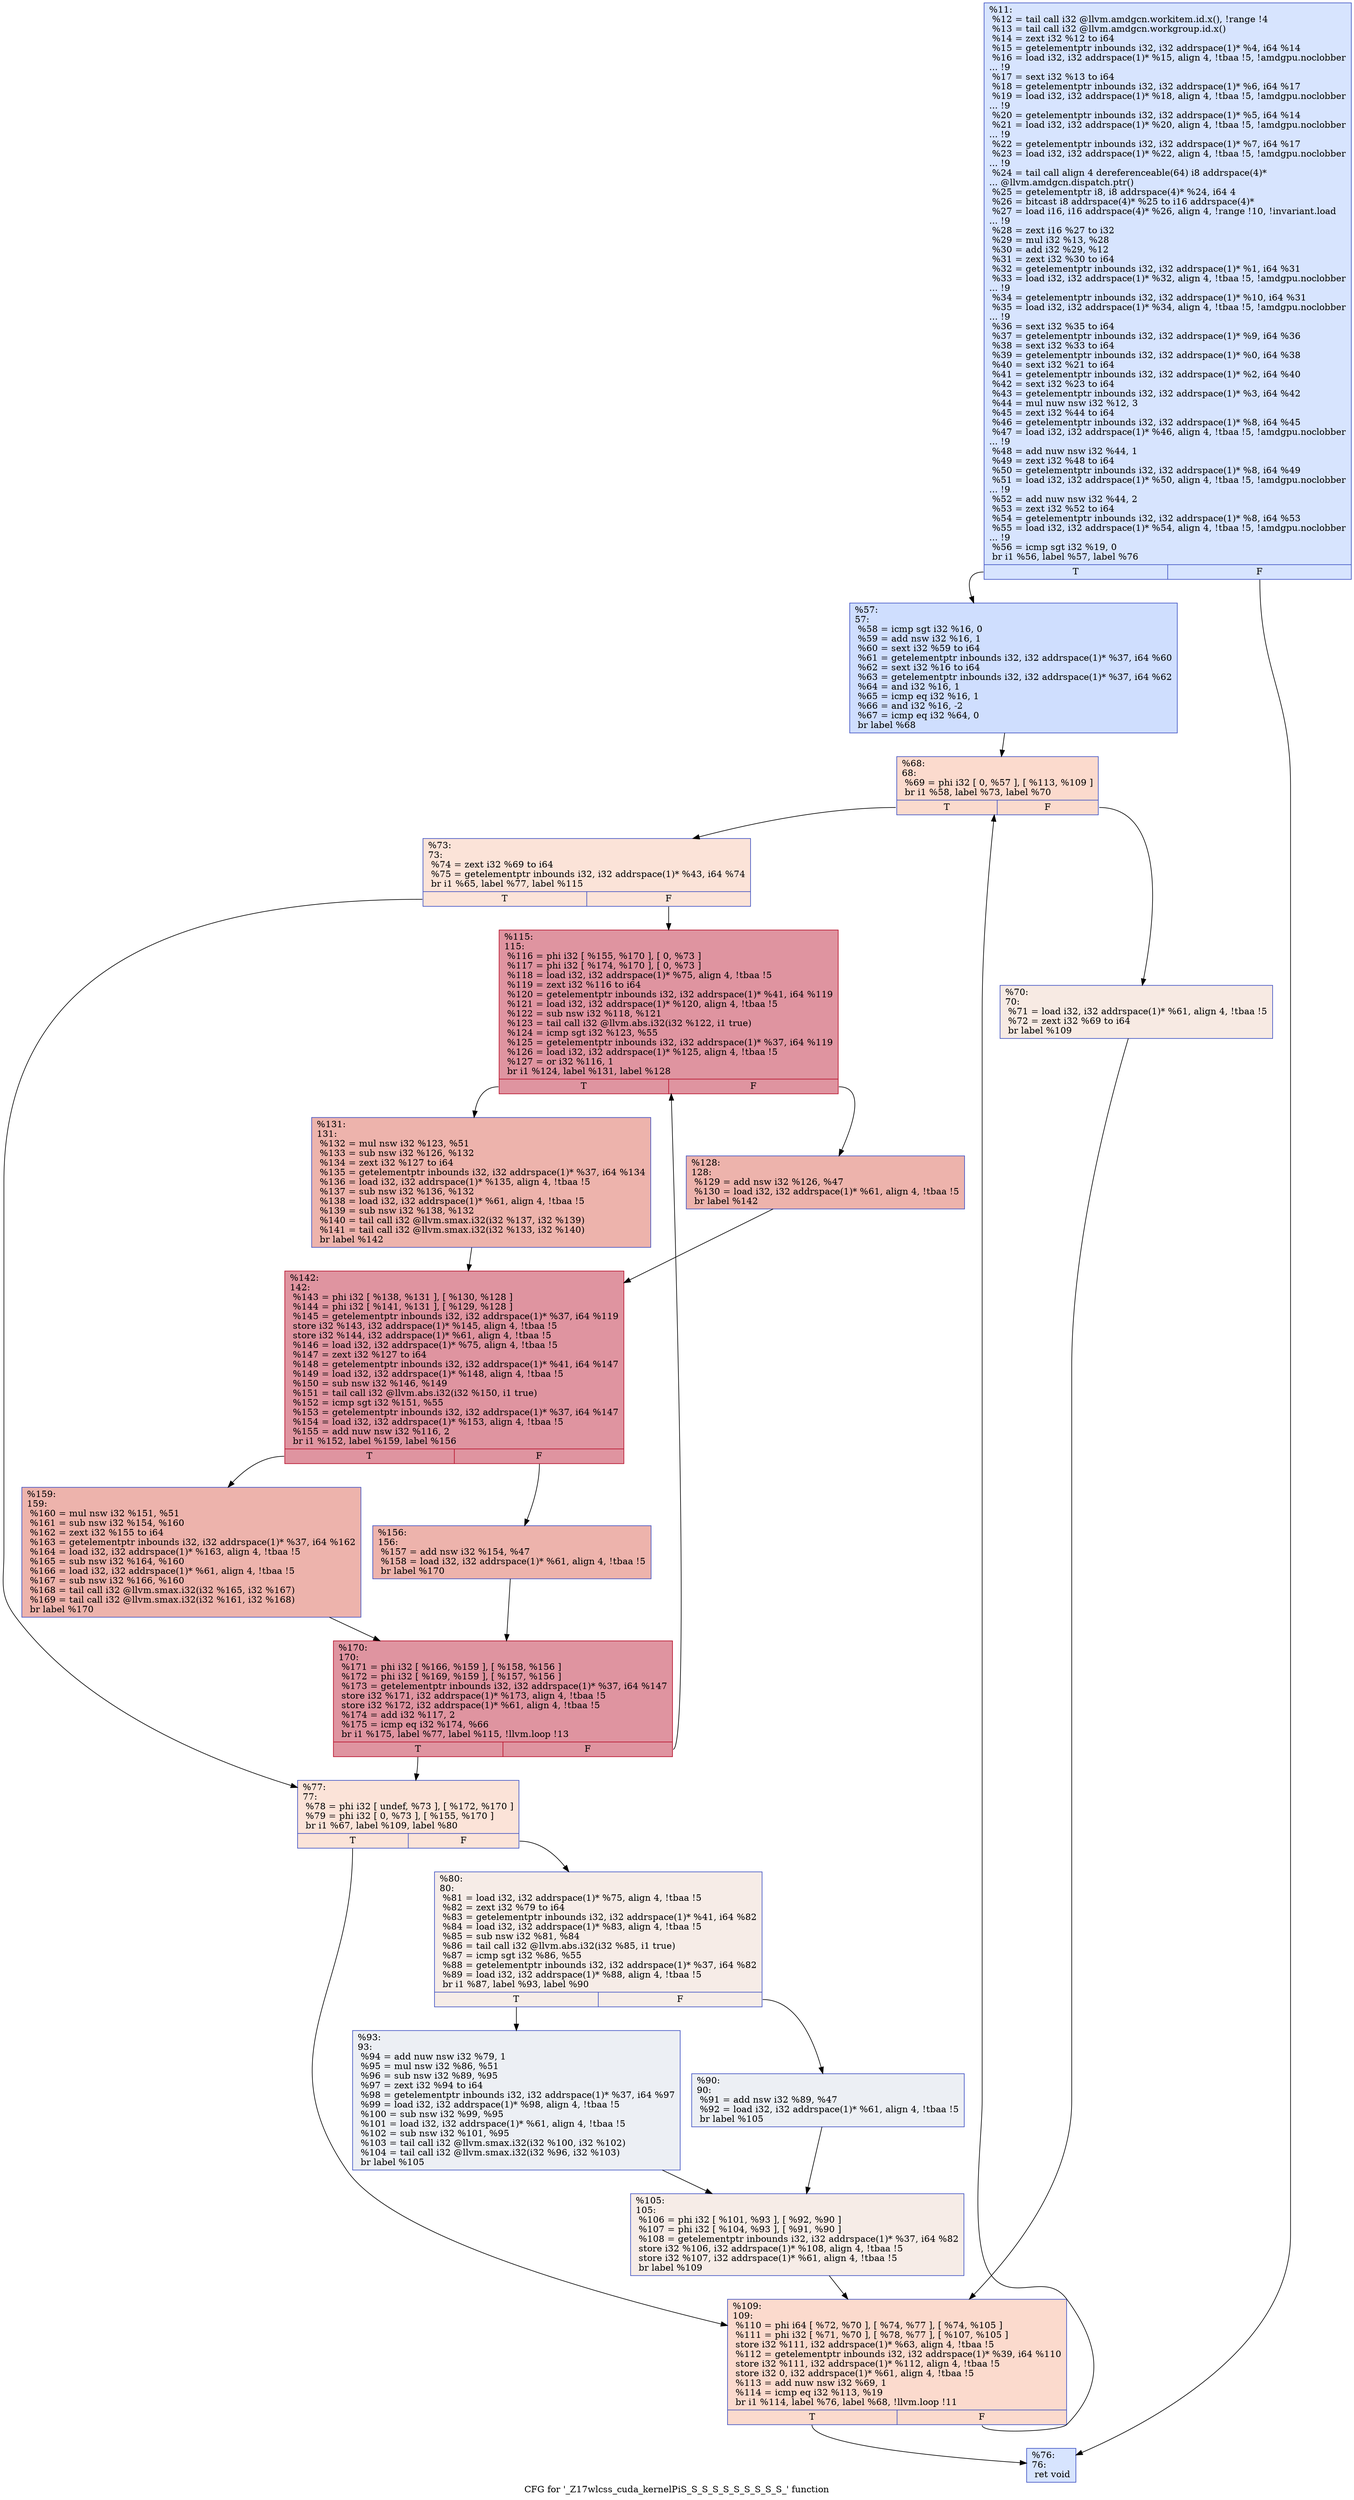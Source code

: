 digraph "CFG for '_Z17wlcss_cuda_kernelPiS_S_S_S_S_S_S_S_S_S_' function" {
	label="CFG for '_Z17wlcss_cuda_kernelPiS_S_S_S_S_S_S_S_S_S_' function";

	Node0x48779b0 [shape=record,color="#3d50c3ff", style=filled, fillcolor="#a5c3fe70",label="{%11:\l  %12 = tail call i32 @llvm.amdgcn.workitem.id.x(), !range !4\l  %13 = tail call i32 @llvm.amdgcn.workgroup.id.x()\l  %14 = zext i32 %12 to i64\l  %15 = getelementptr inbounds i32, i32 addrspace(1)* %4, i64 %14\l  %16 = load i32, i32 addrspace(1)* %15, align 4, !tbaa !5, !amdgpu.noclobber\l... !9\l  %17 = sext i32 %13 to i64\l  %18 = getelementptr inbounds i32, i32 addrspace(1)* %6, i64 %17\l  %19 = load i32, i32 addrspace(1)* %18, align 4, !tbaa !5, !amdgpu.noclobber\l... !9\l  %20 = getelementptr inbounds i32, i32 addrspace(1)* %5, i64 %14\l  %21 = load i32, i32 addrspace(1)* %20, align 4, !tbaa !5, !amdgpu.noclobber\l... !9\l  %22 = getelementptr inbounds i32, i32 addrspace(1)* %7, i64 %17\l  %23 = load i32, i32 addrspace(1)* %22, align 4, !tbaa !5, !amdgpu.noclobber\l... !9\l  %24 = tail call align 4 dereferenceable(64) i8 addrspace(4)*\l... @llvm.amdgcn.dispatch.ptr()\l  %25 = getelementptr i8, i8 addrspace(4)* %24, i64 4\l  %26 = bitcast i8 addrspace(4)* %25 to i16 addrspace(4)*\l  %27 = load i16, i16 addrspace(4)* %26, align 4, !range !10, !invariant.load\l... !9\l  %28 = zext i16 %27 to i32\l  %29 = mul i32 %13, %28\l  %30 = add i32 %29, %12\l  %31 = zext i32 %30 to i64\l  %32 = getelementptr inbounds i32, i32 addrspace(1)* %1, i64 %31\l  %33 = load i32, i32 addrspace(1)* %32, align 4, !tbaa !5, !amdgpu.noclobber\l... !9\l  %34 = getelementptr inbounds i32, i32 addrspace(1)* %10, i64 %31\l  %35 = load i32, i32 addrspace(1)* %34, align 4, !tbaa !5, !amdgpu.noclobber\l... !9\l  %36 = sext i32 %35 to i64\l  %37 = getelementptr inbounds i32, i32 addrspace(1)* %9, i64 %36\l  %38 = sext i32 %33 to i64\l  %39 = getelementptr inbounds i32, i32 addrspace(1)* %0, i64 %38\l  %40 = sext i32 %21 to i64\l  %41 = getelementptr inbounds i32, i32 addrspace(1)* %2, i64 %40\l  %42 = sext i32 %23 to i64\l  %43 = getelementptr inbounds i32, i32 addrspace(1)* %3, i64 %42\l  %44 = mul nuw nsw i32 %12, 3\l  %45 = zext i32 %44 to i64\l  %46 = getelementptr inbounds i32, i32 addrspace(1)* %8, i64 %45\l  %47 = load i32, i32 addrspace(1)* %46, align 4, !tbaa !5, !amdgpu.noclobber\l... !9\l  %48 = add nuw nsw i32 %44, 1\l  %49 = zext i32 %48 to i64\l  %50 = getelementptr inbounds i32, i32 addrspace(1)* %8, i64 %49\l  %51 = load i32, i32 addrspace(1)* %50, align 4, !tbaa !5, !amdgpu.noclobber\l... !9\l  %52 = add nuw nsw i32 %44, 2\l  %53 = zext i32 %52 to i64\l  %54 = getelementptr inbounds i32, i32 addrspace(1)* %8, i64 %53\l  %55 = load i32, i32 addrspace(1)* %54, align 4, !tbaa !5, !amdgpu.noclobber\l... !9\l  %56 = icmp sgt i32 %19, 0\l  br i1 %56, label %57, label %76\l|{<s0>T|<s1>F}}"];
	Node0x48779b0:s0 -> Node0x487c8e0;
	Node0x48779b0:s1 -> Node0x487c970;
	Node0x487c8e0 [shape=record,color="#3d50c3ff", style=filled, fillcolor="#93b5fe70",label="{%57:\l57:                                               \l  %58 = icmp sgt i32 %16, 0\l  %59 = add nsw i32 %16, 1\l  %60 = sext i32 %59 to i64\l  %61 = getelementptr inbounds i32, i32 addrspace(1)* %37, i64 %60\l  %62 = sext i32 %16 to i64\l  %63 = getelementptr inbounds i32, i32 addrspace(1)* %37, i64 %62\l  %64 = and i32 %16, 1\l  %65 = icmp eq i32 %16, 1\l  %66 = and i32 %16, -2\l  %67 = icmp eq i32 %64, 0\l  br label %68\l}"];
	Node0x487c8e0 -> Node0x487d290;
	Node0x487d290 [shape=record,color="#3d50c3ff", style=filled, fillcolor="#f7ac8e70",label="{%68:\l68:                                               \l  %69 = phi i32 [ 0, %57 ], [ %113, %109 ]\l  br i1 %58, label %73, label %70\l|{<s0>T|<s1>F}}"];
	Node0x487d290:s0 -> Node0x487d490;
	Node0x487d290:s1 -> Node0x487d520;
	Node0x487d520 [shape=record,color="#3d50c3ff", style=filled, fillcolor="#eed0c070",label="{%70:\l70:                                               \l  %71 = load i32, i32 addrspace(1)* %61, align 4, !tbaa !5\l  %72 = zext i32 %69 to i64\l  br label %109\l}"];
	Node0x487d520 -> Node0x487d350;
	Node0x487d490 [shape=record,color="#3d50c3ff", style=filled, fillcolor="#f6bfa670",label="{%73:\l73:                                               \l  %74 = zext i32 %69 to i64\l  %75 = getelementptr inbounds i32, i32 addrspace(1)* %43, i64 %74\l  br i1 %65, label %77, label %115\l|{<s0>T|<s1>F}}"];
	Node0x487d490:s0 -> Node0x487d8f0;
	Node0x487d490:s1 -> Node0x487d940;
	Node0x487c970 [shape=record,color="#3d50c3ff", style=filled, fillcolor="#a5c3fe70",label="{%76:\l76:                                               \l  ret void\l}"];
	Node0x487d8f0 [shape=record,color="#3d50c3ff", style=filled, fillcolor="#f6bfa670",label="{%77:\l77:                                               \l  %78 = phi i32 [ undef, %73 ], [ %172, %170 ]\l  %79 = phi i32 [ 0, %73 ], [ %155, %170 ]\l  br i1 %67, label %109, label %80\l|{<s0>T|<s1>F}}"];
	Node0x487d8f0:s0 -> Node0x487d350;
	Node0x487d8f0:s1 -> Node0x487e0c0;
	Node0x487e0c0 [shape=record,color="#3d50c3ff", style=filled, fillcolor="#ead5c970",label="{%80:\l80:                                               \l  %81 = load i32, i32 addrspace(1)* %75, align 4, !tbaa !5\l  %82 = zext i32 %79 to i64\l  %83 = getelementptr inbounds i32, i32 addrspace(1)* %41, i64 %82\l  %84 = load i32, i32 addrspace(1)* %83, align 4, !tbaa !5\l  %85 = sub nsw i32 %81, %84\l  %86 = tail call i32 @llvm.abs.i32(i32 %85, i1 true)\l  %87 = icmp sgt i32 %86, %55\l  %88 = getelementptr inbounds i32, i32 addrspace(1)* %37, i64 %82\l  %89 = load i32, i32 addrspace(1)* %88, align 4, !tbaa !5\l  br i1 %87, label %93, label %90\l|{<s0>T|<s1>F}}"];
	Node0x487e0c0:s0 -> Node0x487e880;
	Node0x487e0c0:s1 -> Node0x487e910;
	Node0x487e910 [shape=record,color="#3d50c3ff", style=filled, fillcolor="#d4dbe670",label="{%90:\l90:                                               \l  %91 = add nsw i32 %89, %47\l  %92 = load i32, i32 addrspace(1)* %61, align 4, !tbaa !5\l  br label %105\l}"];
	Node0x487e910 -> Node0x487eb50;
	Node0x487e880 [shape=record,color="#3d50c3ff", style=filled, fillcolor="#d4dbe670",label="{%93:\l93:                                               \l  %94 = add nuw nsw i32 %79, 1\l  %95 = mul nsw i32 %86, %51\l  %96 = sub nsw i32 %89, %95\l  %97 = zext i32 %94 to i64\l  %98 = getelementptr inbounds i32, i32 addrspace(1)* %37, i64 %97\l  %99 = load i32, i32 addrspace(1)* %98, align 4, !tbaa !5\l  %100 = sub nsw i32 %99, %95\l  %101 = load i32, i32 addrspace(1)* %61, align 4, !tbaa !5\l  %102 = sub nsw i32 %101, %95\l  %103 = tail call i32 @llvm.smax.i32(i32 %100, i32 %102)\l  %104 = tail call i32 @llvm.smax.i32(i32 %96, i32 %103)\l  br label %105\l}"];
	Node0x487e880 -> Node0x487eb50;
	Node0x487eb50 [shape=record,color="#3d50c3ff", style=filled, fillcolor="#ead5c970",label="{%105:\l105:                                              \l  %106 = phi i32 [ %101, %93 ], [ %92, %90 ]\l  %107 = phi i32 [ %104, %93 ], [ %91, %90 ]\l  %108 = getelementptr inbounds i32, i32 addrspace(1)* %37, i64 %82\l  store i32 %106, i32 addrspace(1)* %108, align 4, !tbaa !5\l  store i32 %107, i32 addrspace(1)* %61, align 4, !tbaa !5\l  br label %109\l}"];
	Node0x487eb50 -> Node0x487d350;
	Node0x487d350 [shape=record,color="#3d50c3ff", style=filled, fillcolor="#f7ac8e70",label="{%109:\l109:                                              \l  %110 = phi i64 [ %72, %70 ], [ %74, %77 ], [ %74, %105 ]\l  %111 = phi i32 [ %71, %70 ], [ %78, %77 ], [ %107, %105 ]\l  store i32 %111, i32 addrspace(1)* %63, align 4, !tbaa !5\l  %112 = getelementptr inbounds i32, i32 addrspace(1)* %39, i64 %110\l  store i32 %111, i32 addrspace(1)* %112, align 4, !tbaa !5\l  store i32 0, i32 addrspace(1)* %61, align 4, !tbaa !5\l  %113 = add nuw nsw i32 %69, 1\l  %114 = icmp eq i32 %113, %19\l  br i1 %114, label %76, label %68, !llvm.loop !11\l|{<s0>T|<s1>F}}"];
	Node0x487d350:s0 -> Node0x487c970;
	Node0x487d350:s1 -> Node0x487d290;
	Node0x487d940 [shape=record,color="#b70d28ff", style=filled, fillcolor="#b70d2870",label="{%115:\l115:                                              \l  %116 = phi i32 [ %155, %170 ], [ 0, %73 ]\l  %117 = phi i32 [ %174, %170 ], [ 0, %73 ]\l  %118 = load i32, i32 addrspace(1)* %75, align 4, !tbaa !5\l  %119 = zext i32 %116 to i64\l  %120 = getelementptr inbounds i32, i32 addrspace(1)* %41, i64 %119\l  %121 = load i32, i32 addrspace(1)* %120, align 4, !tbaa !5\l  %122 = sub nsw i32 %118, %121\l  %123 = tail call i32 @llvm.abs.i32(i32 %122, i1 true)\l  %124 = icmp sgt i32 %123, %55\l  %125 = getelementptr inbounds i32, i32 addrspace(1)* %37, i64 %119\l  %126 = load i32, i32 addrspace(1)* %125, align 4, !tbaa !5\l  %127 = or i32 %116, 1\l  br i1 %124, label %131, label %128\l|{<s0>T|<s1>F}}"];
	Node0x487d940:s0 -> Node0x4880540;
	Node0x487d940:s1 -> Node0x48805d0;
	Node0x48805d0 [shape=record,color="#3d50c3ff", style=filled, fillcolor="#d6524470",label="{%128:\l128:                                              \l  %129 = add nsw i32 %126, %47\l  %130 = load i32, i32 addrspace(1)* %61, align 4, !tbaa !5\l  br label %142\l}"];
	Node0x48805d0 -> Node0x487cf80;
	Node0x4880540 [shape=record,color="#3d50c3ff", style=filled, fillcolor="#d6524470",label="{%131:\l131:                                              \l  %132 = mul nsw i32 %123, %51\l  %133 = sub nsw i32 %126, %132\l  %134 = zext i32 %127 to i64\l  %135 = getelementptr inbounds i32, i32 addrspace(1)* %37, i64 %134\l  %136 = load i32, i32 addrspace(1)* %135, align 4, !tbaa !5\l  %137 = sub nsw i32 %136, %132\l  %138 = load i32, i32 addrspace(1)* %61, align 4, !tbaa !5\l  %139 = sub nsw i32 %138, %132\l  %140 = tail call i32 @llvm.smax.i32(i32 %137, i32 %139)\l  %141 = tail call i32 @llvm.smax.i32(i32 %133, i32 %140)\l  br label %142\l}"];
	Node0x4880540 -> Node0x487cf80;
	Node0x487cf80 [shape=record,color="#b70d28ff", style=filled, fillcolor="#b70d2870",label="{%142:\l142:                                              \l  %143 = phi i32 [ %138, %131 ], [ %130, %128 ]\l  %144 = phi i32 [ %141, %131 ], [ %129, %128 ]\l  %145 = getelementptr inbounds i32, i32 addrspace(1)* %37, i64 %119\l  store i32 %143, i32 addrspace(1)* %145, align 4, !tbaa !5\l  store i32 %144, i32 addrspace(1)* %61, align 4, !tbaa !5\l  %146 = load i32, i32 addrspace(1)* %75, align 4, !tbaa !5\l  %147 = zext i32 %127 to i64\l  %148 = getelementptr inbounds i32, i32 addrspace(1)* %41, i64 %147\l  %149 = load i32, i32 addrspace(1)* %148, align 4, !tbaa !5\l  %150 = sub nsw i32 %146, %149\l  %151 = tail call i32 @llvm.abs.i32(i32 %150, i1 true)\l  %152 = icmp sgt i32 %151, %55\l  %153 = getelementptr inbounds i32, i32 addrspace(1)* %37, i64 %147\l  %154 = load i32, i32 addrspace(1)* %153, align 4, !tbaa !5\l  %155 = add nuw nsw i32 %116, 2\l  br i1 %152, label %159, label %156\l|{<s0>T|<s1>F}}"];
	Node0x487cf80:s0 -> Node0x4881c90;
	Node0x487cf80:s1 -> Node0x4881ce0;
	Node0x4881ce0 [shape=record,color="#3d50c3ff", style=filled, fillcolor="#d6524470",label="{%156:\l156:                                              \l  %157 = add nsw i32 %154, %47\l  %158 = load i32, i32 addrspace(1)* %61, align 4, !tbaa !5\l  br label %170\l}"];
	Node0x4881ce0 -> Node0x487dea0;
	Node0x4881c90 [shape=record,color="#3d50c3ff", style=filled, fillcolor="#d6524470",label="{%159:\l159:                                              \l  %160 = mul nsw i32 %151, %51\l  %161 = sub nsw i32 %154, %160\l  %162 = zext i32 %155 to i64\l  %163 = getelementptr inbounds i32, i32 addrspace(1)* %37, i64 %162\l  %164 = load i32, i32 addrspace(1)* %163, align 4, !tbaa !5\l  %165 = sub nsw i32 %164, %160\l  %166 = load i32, i32 addrspace(1)* %61, align 4, !tbaa !5\l  %167 = sub nsw i32 %166, %160\l  %168 = tail call i32 @llvm.smax.i32(i32 %165, i32 %167)\l  %169 = tail call i32 @llvm.smax.i32(i32 %161, i32 %168)\l  br label %170\l}"];
	Node0x4881c90 -> Node0x487dea0;
	Node0x487dea0 [shape=record,color="#b70d28ff", style=filled, fillcolor="#b70d2870",label="{%170:\l170:                                              \l  %171 = phi i32 [ %166, %159 ], [ %158, %156 ]\l  %172 = phi i32 [ %169, %159 ], [ %157, %156 ]\l  %173 = getelementptr inbounds i32, i32 addrspace(1)* %37, i64 %147\l  store i32 %171, i32 addrspace(1)* %173, align 4, !tbaa !5\l  store i32 %172, i32 addrspace(1)* %61, align 4, !tbaa !5\l  %174 = add i32 %117, 2\l  %175 = icmp eq i32 %174, %66\l  br i1 %175, label %77, label %115, !llvm.loop !13\l|{<s0>T|<s1>F}}"];
	Node0x487dea0:s0 -> Node0x487d8f0;
	Node0x487dea0:s1 -> Node0x487d940;
}
